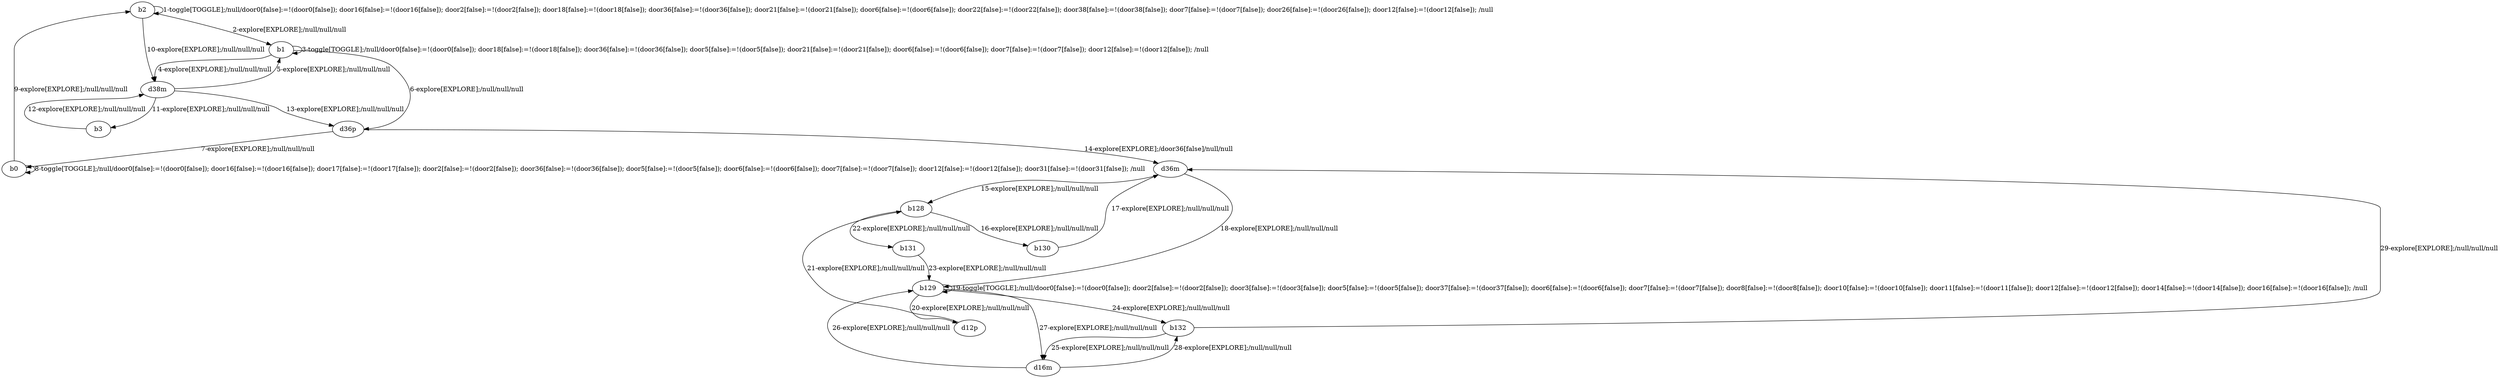 # Total number of goals covered by this test: 7
# b129 --> b132
# d36m --> b129
# b129 --> d12p
# d16m --> b129
# b132 --> d36m
# b130 --> d36m
# b132 --> d16m

digraph g {
"b2" -> "b2" [label = "1-toggle[TOGGLE];/null/door0[false]:=!(door0[false]); door16[false]:=!(door16[false]); door2[false]:=!(door2[false]); door18[false]:=!(door18[false]); door36[false]:=!(door36[false]); door21[false]:=!(door21[false]); door6[false]:=!(door6[false]); door22[false]:=!(door22[false]); door38[false]:=!(door38[false]); door7[false]:=!(door7[false]); door26[false]:=!(door26[false]); door12[false]:=!(door12[false]); /null"];
"b2" -> "b1" [label = "2-explore[EXPLORE];/null/null/null"];
"b1" -> "b1" [label = "3-toggle[TOGGLE];/null/door0[false]:=!(door0[false]); door18[false]:=!(door18[false]); door36[false]:=!(door36[false]); door5[false]:=!(door5[false]); door21[false]:=!(door21[false]); door6[false]:=!(door6[false]); door7[false]:=!(door7[false]); door12[false]:=!(door12[false]); /null"];
"b1" -> "d38m" [label = "4-explore[EXPLORE];/null/null/null"];
"d38m" -> "b1" [label = "5-explore[EXPLORE];/null/null/null"];
"b1" -> "d36p" [label = "6-explore[EXPLORE];/null/null/null"];
"d36p" -> "b0" [label = "7-explore[EXPLORE];/null/null/null"];
"b0" -> "b0" [label = "8-toggle[TOGGLE];/null/door0[false]:=!(door0[false]); door16[false]:=!(door16[false]); door17[false]:=!(door17[false]); door2[false]:=!(door2[false]); door36[false]:=!(door36[false]); door5[false]:=!(door5[false]); door6[false]:=!(door6[false]); door7[false]:=!(door7[false]); door12[false]:=!(door12[false]); door31[false]:=!(door31[false]); /null"];
"b0" -> "b2" [label = "9-explore[EXPLORE];/null/null/null"];
"b2" -> "d38m" [label = "10-explore[EXPLORE];/null/null/null"];
"d38m" -> "b3" [label = "11-explore[EXPLORE];/null/null/null"];
"b3" -> "d38m" [label = "12-explore[EXPLORE];/null/null/null"];
"d38m" -> "d36p" [label = "13-explore[EXPLORE];/null/null/null"];
"d36p" -> "d36m" [label = "14-explore[EXPLORE];/door36[false]/null/null"];
"d36m" -> "b128" [label = "15-explore[EXPLORE];/null/null/null"];
"b128" -> "b130" [label = "16-explore[EXPLORE];/null/null/null"];
"b130" -> "d36m" [label = "17-explore[EXPLORE];/null/null/null"];
"d36m" -> "b129" [label = "18-explore[EXPLORE];/null/null/null"];
"b129" -> "b129" [label = "19-toggle[TOGGLE];/null/door0[false]:=!(door0[false]); door2[false]:=!(door2[false]); door3[false]:=!(door3[false]); door5[false]:=!(door5[false]); door37[false]:=!(door37[false]); door6[false]:=!(door6[false]); door7[false]:=!(door7[false]); door8[false]:=!(door8[false]); door10[false]:=!(door10[false]); door11[false]:=!(door11[false]); door12[false]:=!(door12[false]); door14[false]:=!(door14[false]); door16[false]:=!(door16[false]); /null"];
"b129" -> "d12p" [label = "20-explore[EXPLORE];/null/null/null"];
"d12p" -> "b128" [label = "21-explore[EXPLORE];/null/null/null"];
"b128" -> "b131" [label = "22-explore[EXPLORE];/null/null/null"];
"b131" -> "b129" [label = "23-explore[EXPLORE];/null/null/null"];
"b129" -> "b132" [label = "24-explore[EXPLORE];/null/null/null"];
"b132" -> "d16m" [label = "25-explore[EXPLORE];/null/null/null"];
"d16m" -> "b129" [label = "26-explore[EXPLORE];/null/null/null"];
"b129" -> "d16m" [label = "27-explore[EXPLORE];/null/null/null"];
"d16m" -> "b132" [label = "28-explore[EXPLORE];/null/null/null"];
"b132" -> "d36m" [label = "29-explore[EXPLORE];/null/null/null"];
}